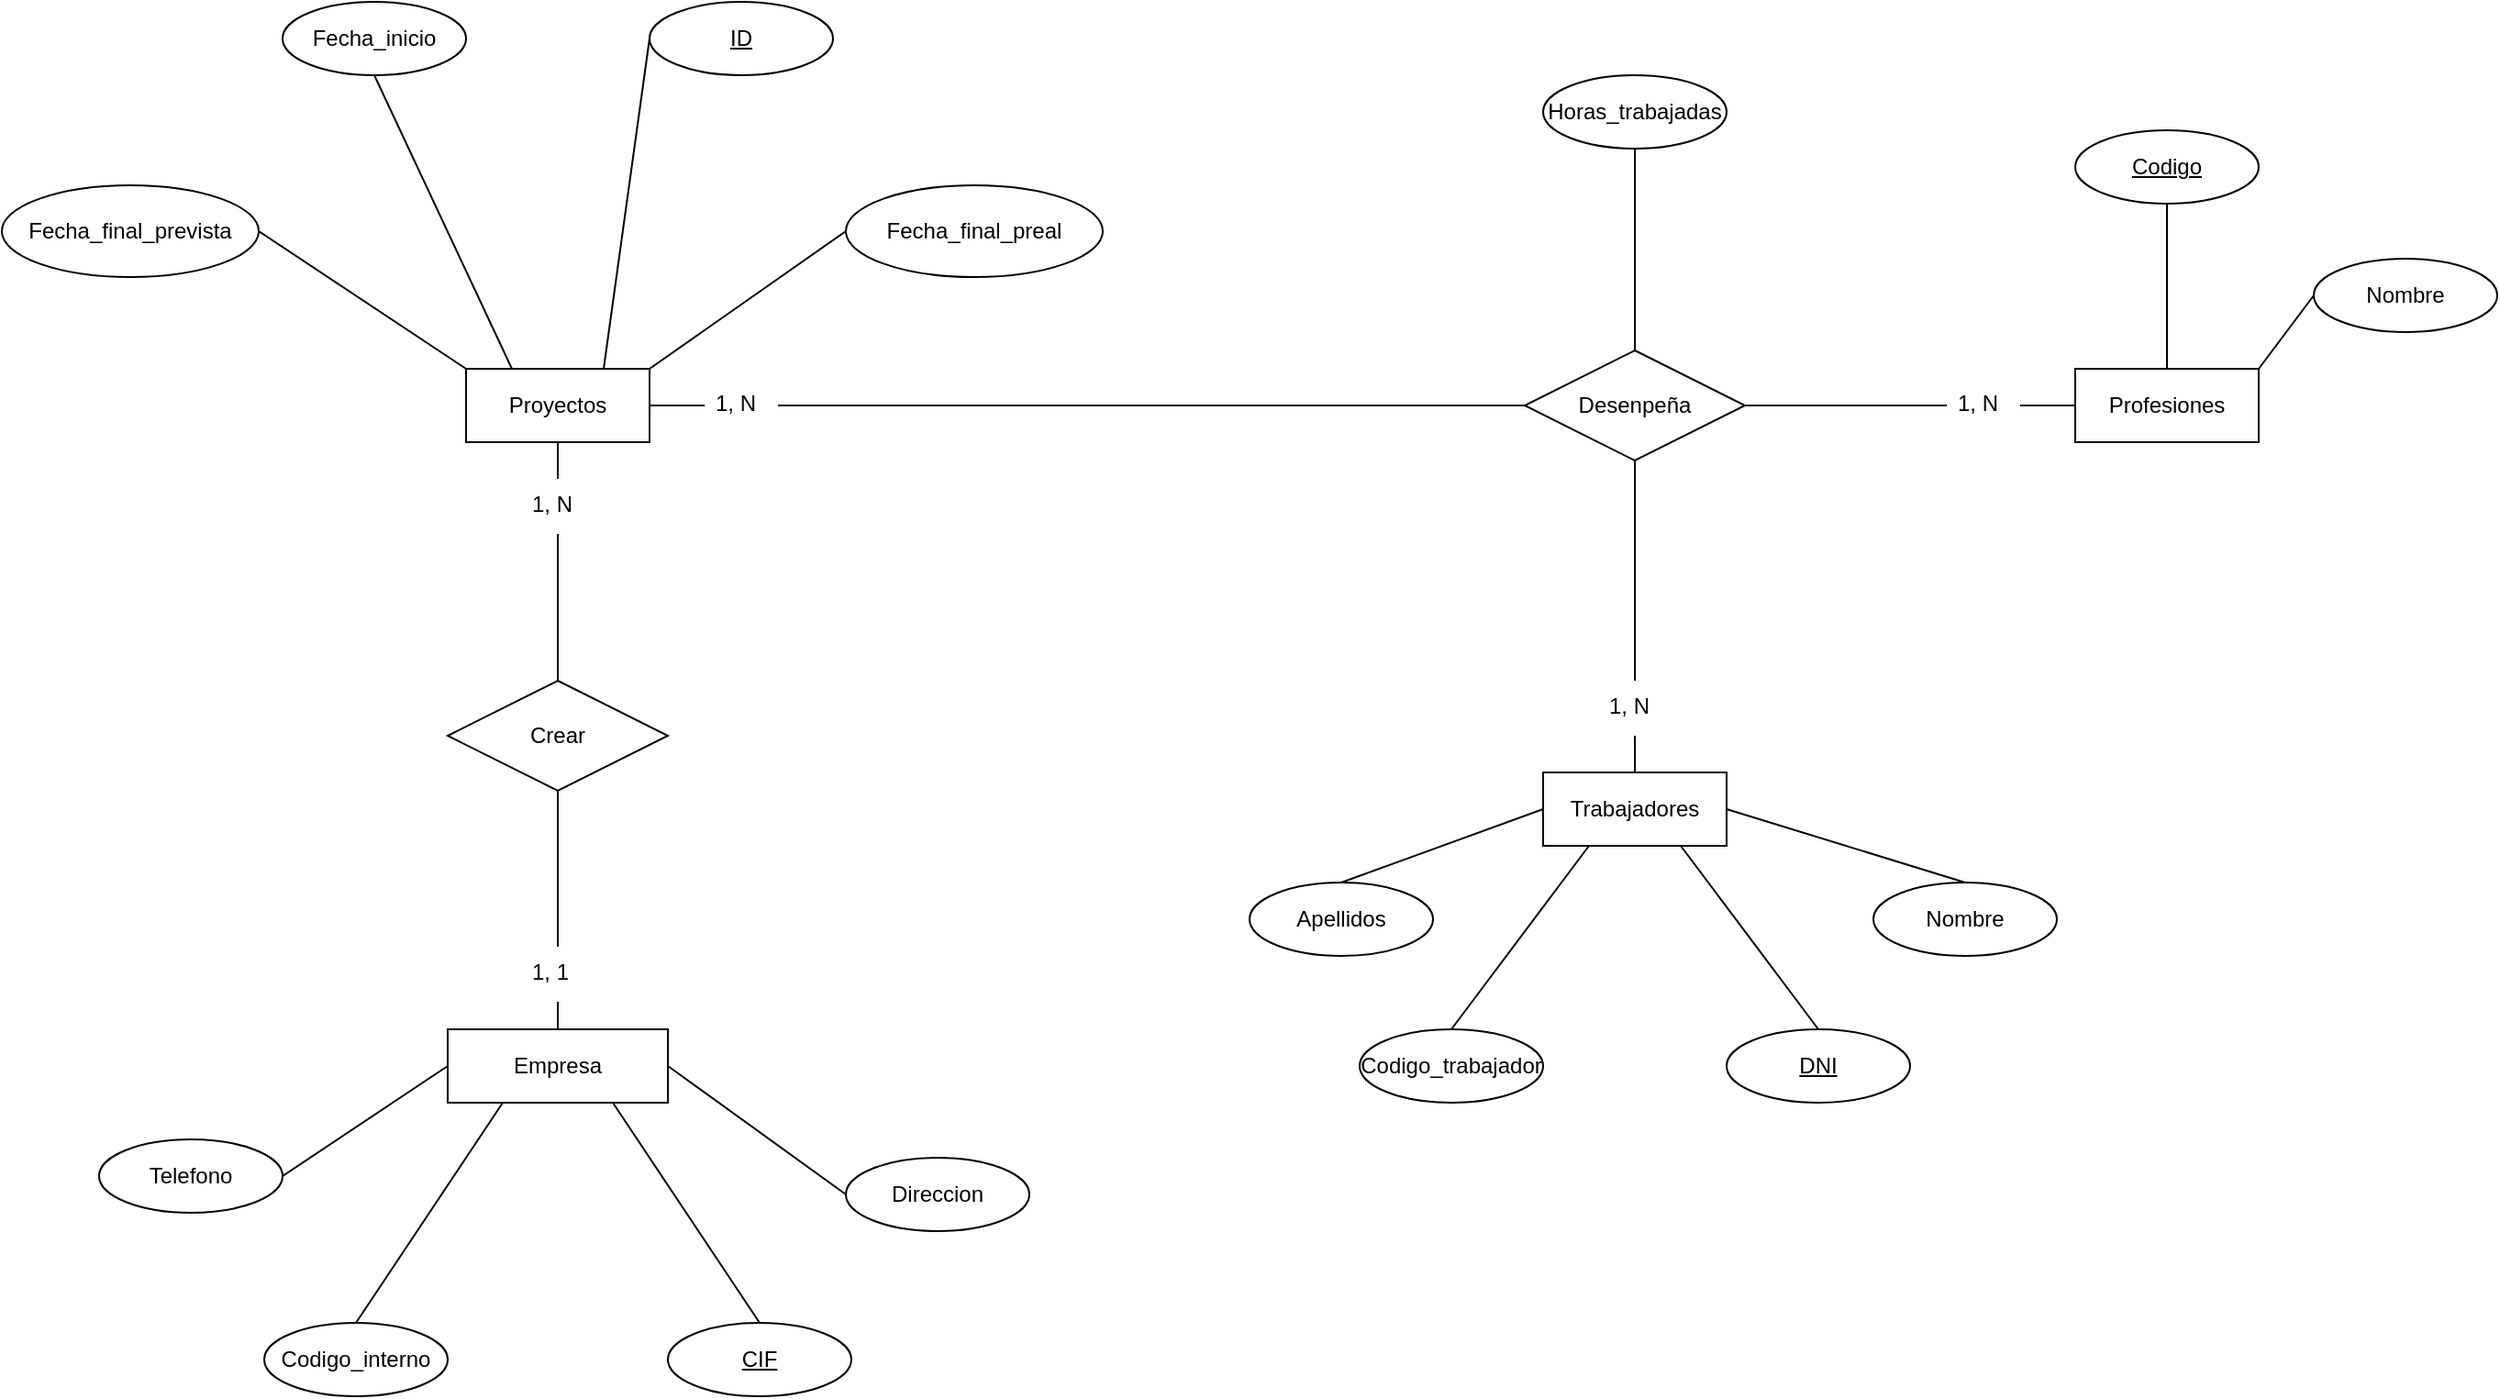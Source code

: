 <mxfile version="22.0.4" type="github">
  <diagram name="Página-1" id="OS-vShhvKpMB2Uq_5CtL">
    <mxGraphModel dx="2261" dy="1951" grid="1" gridSize="10" guides="1" tooltips="1" connect="1" arrows="1" fold="1" page="1" pageScale="1" pageWidth="827" pageHeight="1169" math="0" shadow="0">
      <root>
        <mxCell id="0" />
        <mxCell id="1" parent="0" />
        <mxCell id="Ldbrtm0ahJh7P3wSo-CR-1" value="Empresa" style="whiteSpace=wrap;html=1;align=center;" vertex="1" parent="1">
          <mxGeometry x="143" y="520" width="120" height="40" as="geometry" />
        </mxCell>
        <mxCell id="Ldbrtm0ahJh7P3wSo-CR-2" value="Proyectos" style="whiteSpace=wrap;html=1;align=center;" vertex="1" parent="1">
          <mxGeometry x="153" y="160" width="100" height="40" as="geometry" />
        </mxCell>
        <mxCell id="Ldbrtm0ahJh7P3wSo-CR-3" value="Trabajadores" style="whiteSpace=wrap;html=1;align=center;" vertex="1" parent="1">
          <mxGeometry x="740" y="380" width="100" height="40" as="geometry" />
        </mxCell>
        <mxCell id="Ldbrtm0ahJh7P3wSo-CR-4" value="Profesiones" style="whiteSpace=wrap;html=1;align=center;" vertex="1" parent="1">
          <mxGeometry x="1030" y="160" width="100" height="40" as="geometry" />
        </mxCell>
        <mxCell id="Ldbrtm0ahJh7P3wSo-CR-5" value="CIF" style="ellipse;whiteSpace=wrap;html=1;align=center;fontStyle=4;" vertex="1" parent="1">
          <mxGeometry x="263" y="680" width="100" height="40" as="geometry" />
        </mxCell>
        <mxCell id="Ldbrtm0ahJh7P3wSo-CR-6" value="Direccion" style="ellipse;whiteSpace=wrap;html=1;align=center;" vertex="1" parent="1">
          <mxGeometry x="360" y="590" width="100" height="40" as="geometry" />
        </mxCell>
        <mxCell id="Ldbrtm0ahJh7P3wSo-CR-7" value="Telefono" style="ellipse;whiteSpace=wrap;html=1;align=center;" vertex="1" parent="1">
          <mxGeometry x="-47" y="580" width="100" height="40" as="geometry" />
        </mxCell>
        <mxCell id="Ldbrtm0ahJh7P3wSo-CR-8" value="Codigo_interno" style="ellipse;whiteSpace=wrap;html=1;align=center;" vertex="1" parent="1">
          <mxGeometry x="43" y="680" width="100" height="40" as="geometry" />
        </mxCell>
        <mxCell id="Ldbrtm0ahJh7P3wSo-CR-10" value="Fecha_inicio" style="ellipse;whiteSpace=wrap;html=1;align=center;" vertex="1" parent="1">
          <mxGeometry x="53" y="-40" width="100" height="40" as="geometry" />
        </mxCell>
        <mxCell id="Ldbrtm0ahJh7P3wSo-CR-11" value="Fecha_final_prevista" style="ellipse;whiteSpace=wrap;html=1;align=center;" vertex="1" parent="1">
          <mxGeometry x="-100" y="60" width="140" height="50" as="geometry" />
        </mxCell>
        <mxCell id="Ldbrtm0ahJh7P3wSo-CR-12" value="Fecha_final_preal" style="ellipse;whiteSpace=wrap;html=1;align=center;" vertex="1" parent="1">
          <mxGeometry x="360" y="60" width="140" height="50" as="geometry" />
        </mxCell>
        <mxCell id="Ldbrtm0ahJh7P3wSo-CR-14" value="DNI" style="ellipse;whiteSpace=wrap;html=1;align=center;fontStyle=4;" vertex="1" parent="1">
          <mxGeometry x="840" y="520" width="100" height="40" as="geometry" />
        </mxCell>
        <mxCell id="Ldbrtm0ahJh7P3wSo-CR-15" value="Codigo_trabajador" style="ellipse;whiteSpace=wrap;html=1;align=center;" vertex="1" parent="1">
          <mxGeometry x="640" y="520" width="100" height="40" as="geometry" />
        </mxCell>
        <mxCell id="Ldbrtm0ahJh7P3wSo-CR-16" value="Nombre" style="ellipse;whiteSpace=wrap;html=1;align=center;" vertex="1" parent="1">
          <mxGeometry x="920" y="440" width="100" height="40" as="geometry" />
        </mxCell>
        <mxCell id="Ldbrtm0ahJh7P3wSo-CR-17" value="Apellidos" style="ellipse;whiteSpace=wrap;html=1;align=center;" vertex="1" parent="1">
          <mxGeometry x="580" y="440" width="100" height="40" as="geometry" />
        </mxCell>
        <mxCell id="Ldbrtm0ahJh7P3wSo-CR-20" value="ID" style="ellipse;whiteSpace=wrap;html=1;align=center;fontStyle=4;" vertex="1" parent="1">
          <mxGeometry x="253" y="-40" width="100" height="40" as="geometry" />
        </mxCell>
        <mxCell id="Ldbrtm0ahJh7P3wSo-CR-21" value="Codigo" style="ellipse;whiteSpace=wrap;html=1;align=center;fontStyle=4;" vertex="1" parent="1">
          <mxGeometry x="1030" y="30" width="100" height="40" as="geometry" />
        </mxCell>
        <mxCell id="Ldbrtm0ahJh7P3wSo-CR-22" value="Nombre" style="ellipse;whiteSpace=wrap;html=1;align=center;" vertex="1" parent="1">
          <mxGeometry x="1160" y="100" width="100" height="40" as="geometry" />
        </mxCell>
        <mxCell id="Ldbrtm0ahJh7P3wSo-CR-23" value="Crear" style="shape=rhombus;perimeter=rhombusPerimeter;whiteSpace=wrap;html=1;align=center;" vertex="1" parent="1">
          <mxGeometry x="143" y="330" width="120" height="60" as="geometry" />
        </mxCell>
        <mxCell id="Ldbrtm0ahJh7P3wSo-CR-24" value="" style="endArrow=none;html=1;rounded=0;exitX=0.5;exitY=0;exitDx=0;exitDy=0;entryX=0.5;entryY=1;entryDx=0;entryDy=0;" edge="1" parent="1" source="Ldbrtm0ahJh7P3wSo-CR-40" target="Ldbrtm0ahJh7P3wSo-CR-23">
          <mxGeometry relative="1" as="geometry">
            <mxPoint x="330" y="400" as="sourcePoint" />
            <mxPoint x="490" y="400" as="targetPoint" />
          </mxGeometry>
        </mxCell>
        <mxCell id="Ldbrtm0ahJh7P3wSo-CR-25" value="" style="endArrow=none;html=1;rounded=0;exitX=0.5;exitY=0;exitDx=0;exitDy=0;entryX=0.5;entryY=1;entryDx=0;entryDy=0;" edge="1" parent="1" source="Ldbrtm0ahJh7P3wSo-CR-39" target="Ldbrtm0ahJh7P3wSo-CR-2">
          <mxGeometry relative="1" as="geometry">
            <mxPoint x="213" y="530" as="sourcePoint" />
            <mxPoint x="213" y="400" as="targetPoint" />
          </mxGeometry>
        </mxCell>
        <mxCell id="Ldbrtm0ahJh7P3wSo-CR-26" value="" style="endArrow=none;html=1;rounded=0;exitX=0.5;exitY=0;exitDx=0;exitDy=0;entryX=0.75;entryY=1;entryDx=0;entryDy=0;" edge="1" parent="1" source="Ldbrtm0ahJh7P3wSo-CR-5" target="Ldbrtm0ahJh7P3wSo-CR-1">
          <mxGeometry relative="1" as="geometry">
            <mxPoint x="330" y="400" as="sourcePoint" />
            <mxPoint x="490" y="400" as="targetPoint" />
          </mxGeometry>
        </mxCell>
        <mxCell id="Ldbrtm0ahJh7P3wSo-CR-27" value="" style="endArrow=none;html=1;rounded=0;exitX=1;exitY=0.5;exitDx=0;exitDy=0;entryX=0;entryY=0.5;entryDx=0;entryDy=0;" edge="1" parent="1" source="Ldbrtm0ahJh7P3wSo-CR-1" target="Ldbrtm0ahJh7P3wSo-CR-6">
          <mxGeometry relative="1" as="geometry">
            <mxPoint x="330" y="400" as="sourcePoint" />
            <mxPoint x="490" y="400" as="targetPoint" />
          </mxGeometry>
        </mxCell>
        <mxCell id="Ldbrtm0ahJh7P3wSo-CR-28" value="" style="endArrow=none;html=1;rounded=0;exitX=1;exitY=0.5;exitDx=0;exitDy=0;entryX=0;entryY=0.5;entryDx=0;entryDy=0;" edge="1" parent="1" source="Ldbrtm0ahJh7P3wSo-CR-7" target="Ldbrtm0ahJh7P3wSo-CR-1">
          <mxGeometry relative="1" as="geometry">
            <mxPoint x="330" y="400" as="sourcePoint" />
            <mxPoint x="490" y="400" as="targetPoint" />
          </mxGeometry>
        </mxCell>
        <mxCell id="Ldbrtm0ahJh7P3wSo-CR-29" value="" style="endArrow=none;html=1;rounded=0;exitX=0.5;exitY=0;exitDx=0;exitDy=0;entryX=0.25;entryY=1;entryDx=0;entryDy=0;" edge="1" parent="1" source="Ldbrtm0ahJh7P3wSo-CR-8" target="Ldbrtm0ahJh7P3wSo-CR-1">
          <mxGeometry relative="1" as="geometry">
            <mxPoint x="330" y="400" as="sourcePoint" />
            <mxPoint x="490" y="400" as="targetPoint" />
          </mxGeometry>
        </mxCell>
        <mxCell id="Ldbrtm0ahJh7P3wSo-CR-30" value="" style="endArrow=none;html=1;rounded=0;exitX=1;exitY=0;exitDx=0;exitDy=0;entryX=0;entryY=0.5;entryDx=0;entryDy=0;" edge="1" parent="1" source="Ldbrtm0ahJh7P3wSo-CR-2" target="Ldbrtm0ahJh7P3wSo-CR-12">
          <mxGeometry relative="1" as="geometry">
            <mxPoint x="330" y="100" as="sourcePoint" />
            <mxPoint x="490" y="100" as="targetPoint" />
          </mxGeometry>
        </mxCell>
        <mxCell id="Ldbrtm0ahJh7P3wSo-CR-31" value="" style="endArrow=none;html=1;rounded=0;entryX=0;entryY=0.5;entryDx=0;entryDy=0;exitX=0.75;exitY=0;exitDx=0;exitDy=0;" edge="1" parent="1" source="Ldbrtm0ahJh7P3wSo-CR-2" target="Ldbrtm0ahJh7P3wSo-CR-20">
          <mxGeometry relative="1" as="geometry">
            <mxPoint x="330" y="100" as="sourcePoint" />
            <mxPoint x="490" y="100" as="targetPoint" />
          </mxGeometry>
        </mxCell>
        <mxCell id="Ldbrtm0ahJh7P3wSo-CR-33" value="" style="endArrow=none;html=1;rounded=0;exitX=0.5;exitY=1;exitDx=0;exitDy=0;entryX=0.25;entryY=0;entryDx=0;entryDy=0;" edge="1" parent="1" source="Ldbrtm0ahJh7P3wSo-CR-10" target="Ldbrtm0ahJh7P3wSo-CR-2">
          <mxGeometry relative="1" as="geometry">
            <mxPoint x="330" y="100" as="sourcePoint" />
            <mxPoint x="490" y="100" as="targetPoint" />
          </mxGeometry>
        </mxCell>
        <mxCell id="Ldbrtm0ahJh7P3wSo-CR-34" value="" style="endArrow=none;html=1;rounded=0;exitX=1;exitY=0.5;exitDx=0;exitDy=0;entryX=0;entryY=0;entryDx=0;entryDy=0;" edge="1" parent="1" source="Ldbrtm0ahJh7P3wSo-CR-11" target="Ldbrtm0ahJh7P3wSo-CR-2">
          <mxGeometry relative="1" as="geometry">
            <mxPoint x="330" y="100" as="sourcePoint" />
            <mxPoint x="490" y="100" as="targetPoint" />
          </mxGeometry>
        </mxCell>
        <mxCell id="Ldbrtm0ahJh7P3wSo-CR-41" value="Desenpeña" style="shape=rhombus;perimeter=rhombusPerimeter;whiteSpace=wrap;html=1;align=center;" vertex="1" parent="1">
          <mxGeometry x="730" y="150" width="120" height="60" as="geometry" />
        </mxCell>
        <mxCell id="Ldbrtm0ahJh7P3wSo-CR-42" value="" style="endArrow=none;html=1;rounded=0;exitX=1;exitY=0.5;exitDx=0;exitDy=0;entryX=0;entryY=0.5;entryDx=0;entryDy=0;" edge="1" parent="1" source="Ldbrtm0ahJh7P3wSo-CR-51" target="Ldbrtm0ahJh7P3wSo-CR-41">
          <mxGeometry relative="1" as="geometry">
            <mxPoint x="330" y="300" as="sourcePoint" />
            <mxPoint x="490" y="300" as="targetPoint" />
          </mxGeometry>
        </mxCell>
        <mxCell id="Ldbrtm0ahJh7P3wSo-CR-43" value="" style="endArrow=none;html=1;rounded=0;entryX=0;entryY=0.5;entryDx=0;entryDy=0;exitX=1;exitY=0.5;exitDx=0;exitDy=0;" edge="1" parent="1" source="Ldbrtm0ahJh7P3wSo-CR-52" target="Ldbrtm0ahJh7P3wSo-CR-4">
          <mxGeometry relative="1" as="geometry">
            <mxPoint x="490" y="300" as="sourcePoint" />
            <mxPoint x="650" y="300" as="targetPoint" />
          </mxGeometry>
        </mxCell>
        <mxCell id="Ldbrtm0ahJh7P3wSo-CR-45" value="" style="endArrow=none;html=1;rounded=0;entryX=0.5;entryY=0;entryDx=0;entryDy=0;exitX=0.5;exitY=1;exitDx=0;exitDy=0;" edge="1" parent="1" source="Ldbrtm0ahJh7P3wSo-CR-54" target="Ldbrtm0ahJh7P3wSo-CR-3">
          <mxGeometry relative="1" as="geometry">
            <mxPoint x="490" y="300" as="sourcePoint" />
            <mxPoint x="650" y="300" as="targetPoint" />
          </mxGeometry>
        </mxCell>
        <mxCell id="Ldbrtm0ahJh7P3wSo-CR-46" value="" style="endArrow=none;html=1;rounded=0;exitX=0.5;exitY=1;exitDx=0;exitDy=0;entryX=0.5;entryY=0;entryDx=0;entryDy=0;" edge="1" parent="1" source="Ldbrtm0ahJh7P3wSo-CR-21" target="Ldbrtm0ahJh7P3wSo-CR-4">
          <mxGeometry relative="1" as="geometry">
            <mxPoint x="490" y="300" as="sourcePoint" />
            <mxPoint x="650" y="300" as="targetPoint" />
          </mxGeometry>
        </mxCell>
        <mxCell id="Ldbrtm0ahJh7P3wSo-CR-48" value="" style="endArrow=none;html=1;rounded=0;entryX=0;entryY=0.5;entryDx=0;entryDy=0;exitX=1;exitY=0;exitDx=0;exitDy=0;" edge="1" parent="1" source="Ldbrtm0ahJh7P3wSo-CR-4" target="Ldbrtm0ahJh7P3wSo-CR-22">
          <mxGeometry relative="1" as="geometry">
            <mxPoint x="490" y="300" as="sourcePoint" />
            <mxPoint x="650" y="300" as="targetPoint" />
          </mxGeometry>
        </mxCell>
        <mxCell id="Ldbrtm0ahJh7P3wSo-CR-49" value="" style="endArrow=none;html=1;rounded=0;exitX=0.5;exitY=0;exitDx=0;exitDy=0;entryX=0.5;entryY=1;entryDx=0;entryDy=0;" edge="1" parent="1" source="Ldbrtm0ahJh7P3wSo-CR-1" target="Ldbrtm0ahJh7P3wSo-CR-40">
          <mxGeometry relative="1" as="geometry">
            <mxPoint x="203" y="520" as="sourcePoint" />
            <mxPoint x="203" y="390" as="targetPoint" />
          </mxGeometry>
        </mxCell>
        <mxCell id="Ldbrtm0ahJh7P3wSo-CR-40" value="1, 1" style="text;strokeColor=none;fillColor=none;spacingLeft=4;spacingRight=4;overflow=hidden;rotatable=0;points=[[0,0.5],[1,0.5]];portConstraint=eastwest;fontSize=12;whiteSpace=wrap;html=1;" vertex="1" parent="1">
          <mxGeometry x="183" y="475" width="40" height="30" as="geometry" />
        </mxCell>
        <mxCell id="Ldbrtm0ahJh7P3wSo-CR-50" value="" style="endArrow=none;html=1;rounded=0;exitX=0.5;exitY=0;exitDx=0;exitDy=0;entryX=0.5;entryY=1;entryDx=0;entryDy=0;" edge="1" parent="1" source="Ldbrtm0ahJh7P3wSo-CR-23" target="Ldbrtm0ahJh7P3wSo-CR-39">
          <mxGeometry relative="1" as="geometry">
            <mxPoint x="203" y="330" as="sourcePoint" />
            <mxPoint x="203" y="200" as="targetPoint" />
          </mxGeometry>
        </mxCell>
        <mxCell id="Ldbrtm0ahJh7P3wSo-CR-39" value="1, N" style="text;strokeColor=none;fillColor=none;spacingLeft=4;spacingRight=4;overflow=hidden;rotatable=0;points=[[0,0.5],[1,0.5]];portConstraint=eastwest;fontSize=12;whiteSpace=wrap;html=1;" vertex="1" parent="1">
          <mxGeometry x="183" y="220" width="40" height="30" as="geometry" />
        </mxCell>
        <mxCell id="Ldbrtm0ahJh7P3wSo-CR-53" value="" style="endArrow=none;html=1;rounded=0;entryX=0;entryY=0.5;entryDx=0;entryDy=0;exitX=1;exitY=0.5;exitDx=0;exitDy=0;" edge="1" parent="1" source="Ldbrtm0ahJh7P3wSo-CR-41" target="Ldbrtm0ahJh7P3wSo-CR-52">
          <mxGeometry relative="1" as="geometry">
            <mxPoint x="850" y="180" as="sourcePoint" />
            <mxPoint x="1030" y="180" as="targetPoint" />
          </mxGeometry>
        </mxCell>
        <mxCell id="Ldbrtm0ahJh7P3wSo-CR-52" value="1, N" style="text;strokeColor=none;fillColor=none;spacingLeft=4;spacingRight=4;overflow=hidden;rotatable=0;points=[[0,0.5],[1,0.5]];portConstraint=eastwest;fontSize=12;whiteSpace=wrap;html=1;" vertex="1" parent="1">
          <mxGeometry x="960" y="165" width="40" height="30" as="geometry" />
        </mxCell>
        <mxCell id="Ldbrtm0ahJh7P3wSo-CR-55" value="" style="endArrow=none;html=1;rounded=0;entryX=0.5;entryY=0;entryDx=0;entryDy=0;exitX=0.5;exitY=1;exitDx=0;exitDy=0;" edge="1" parent="1" source="Ldbrtm0ahJh7P3wSo-CR-41" target="Ldbrtm0ahJh7P3wSo-CR-54">
          <mxGeometry relative="1" as="geometry">
            <mxPoint x="790" y="210" as="sourcePoint" />
            <mxPoint x="790" y="380" as="targetPoint" />
          </mxGeometry>
        </mxCell>
        <mxCell id="Ldbrtm0ahJh7P3wSo-CR-54" value="1, N" style="text;strokeColor=none;fillColor=none;spacingLeft=4;spacingRight=4;overflow=hidden;rotatable=0;points=[[0,0.5],[1,0.5]];portConstraint=eastwest;fontSize=12;whiteSpace=wrap;html=1;" vertex="1" parent="1">
          <mxGeometry x="770" y="330" width="40" height="30" as="geometry" />
        </mxCell>
        <mxCell id="Ldbrtm0ahJh7P3wSo-CR-56" value="" style="endArrow=none;html=1;rounded=0;exitX=1;exitY=0.5;exitDx=0;exitDy=0;entryX=0;entryY=0.5;entryDx=0;entryDy=0;" edge="1" parent="1" source="Ldbrtm0ahJh7P3wSo-CR-2" target="Ldbrtm0ahJh7P3wSo-CR-51">
          <mxGeometry relative="1" as="geometry">
            <mxPoint x="253" y="180" as="sourcePoint" />
            <mxPoint x="570" y="180" as="targetPoint" />
          </mxGeometry>
        </mxCell>
        <mxCell id="Ldbrtm0ahJh7P3wSo-CR-51" value="1, N" style="text;strokeColor=none;fillColor=none;spacingLeft=4;spacingRight=4;overflow=hidden;rotatable=0;points=[[0,0.5],[1,0.5]];portConstraint=eastwest;fontSize=12;whiteSpace=wrap;html=1;" vertex="1" parent="1">
          <mxGeometry x="283" y="165" width="40" height="30" as="geometry" />
        </mxCell>
        <mxCell id="Ldbrtm0ahJh7P3wSo-CR-57" value="" style="endArrow=none;html=1;rounded=0;entryX=0;entryY=0.5;entryDx=0;entryDy=0;exitX=0.5;exitY=0;exitDx=0;exitDy=0;" edge="1" parent="1" source="Ldbrtm0ahJh7P3wSo-CR-17" target="Ldbrtm0ahJh7P3wSo-CR-3">
          <mxGeometry relative="1" as="geometry">
            <mxPoint x="410" y="500" as="sourcePoint" />
            <mxPoint x="570" y="500" as="targetPoint" />
          </mxGeometry>
        </mxCell>
        <mxCell id="Ldbrtm0ahJh7P3wSo-CR-58" value="" style="endArrow=none;html=1;rounded=0;entryX=0.25;entryY=1;entryDx=0;entryDy=0;exitX=0.5;exitY=0;exitDx=0;exitDy=0;" edge="1" parent="1" source="Ldbrtm0ahJh7P3wSo-CR-15" target="Ldbrtm0ahJh7P3wSo-CR-3">
          <mxGeometry relative="1" as="geometry">
            <mxPoint x="410" y="300" as="sourcePoint" />
            <mxPoint x="570" y="300" as="targetPoint" />
          </mxGeometry>
        </mxCell>
        <mxCell id="Ldbrtm0ahJh7P3wSo-CR-59" value="" style="endArrow=none;html=1;rounded=0;entryX=0.75;entryY=1;entryDx=0;entryDy=0;exitX=0.5;exitY=0;exitDx=0;exitDy=0;" edge="1" parent="1" source="Ldbrtm0ahJh7P3wSo-CR-14" target="Ldbrtm0ahJh7P3wSo-CR-3">
          <mxGeometry relative="1" as="geometry">
            <mxPoint x="700" y="530" as="sourcePoint" />
            <mxPoint x="775" y="430" as="targetPoint" />
          </mxGeometry>
        </mxCell>
        <mxCell id="Ldbrtm0ahJh7P3wSo-CR-60" value="" style="endArrow=none;html=1;rounded=0;entryX=1;entryY=0.5;entryDx=0;entryDy=0;exitX=0.5;exitY=0;exitDx=0;exitDy=0;" edge="1" parent="1" source="Ldbrtm0ahJh7P3wSo-CR-16" target="Ldbrtm0ahJh7P3wSo-CR-3">
          <mxGeometry relative="1" as="geometry">
            <mxPoint x="900" y="530" as="sourcePoint" />
            <mxPoint x="825" y="430" as="targetPoint" />
          </mxGeometry>
        </mxCell>
        <mxCell id="Ldbrtm0ahJh7P3wSo-CR-61" value="Horas_trabajadas" style="ellipse;whiteSpace=wrap;html=1;align=center;" vertex="1" parent="1">
          <mxGeometry x="740" width="100" height="40" as="geometry" />
        </mxCell>
        <mxCell id="Ldbrtm0ahJh7P3wSo-CR-62" value="" style="endArrow=none;html=1;rounded=0;exitX=0.5;exitY=1;exitDx=0;exitDy=0;entryX=0.5;entryY=0;entryDx=0;entryDy=0;" edge="1" parent="1" source="Ldbrtm0ahJh7P3wSo-CR-61" target="Ldbrtm0ahJh7P3wSo-CR-41">
          <mxGeometry relative="1" as="geometry">
            <mxPoint x="410" y="300" as="sourcePoint" />
            <mxPoint x="570" y="300" as="targetPoint" />
          </mxGeometry>
        </mxCell>
      </root>
    </mxGraphModel>
  </diagram>
</mxfile>
